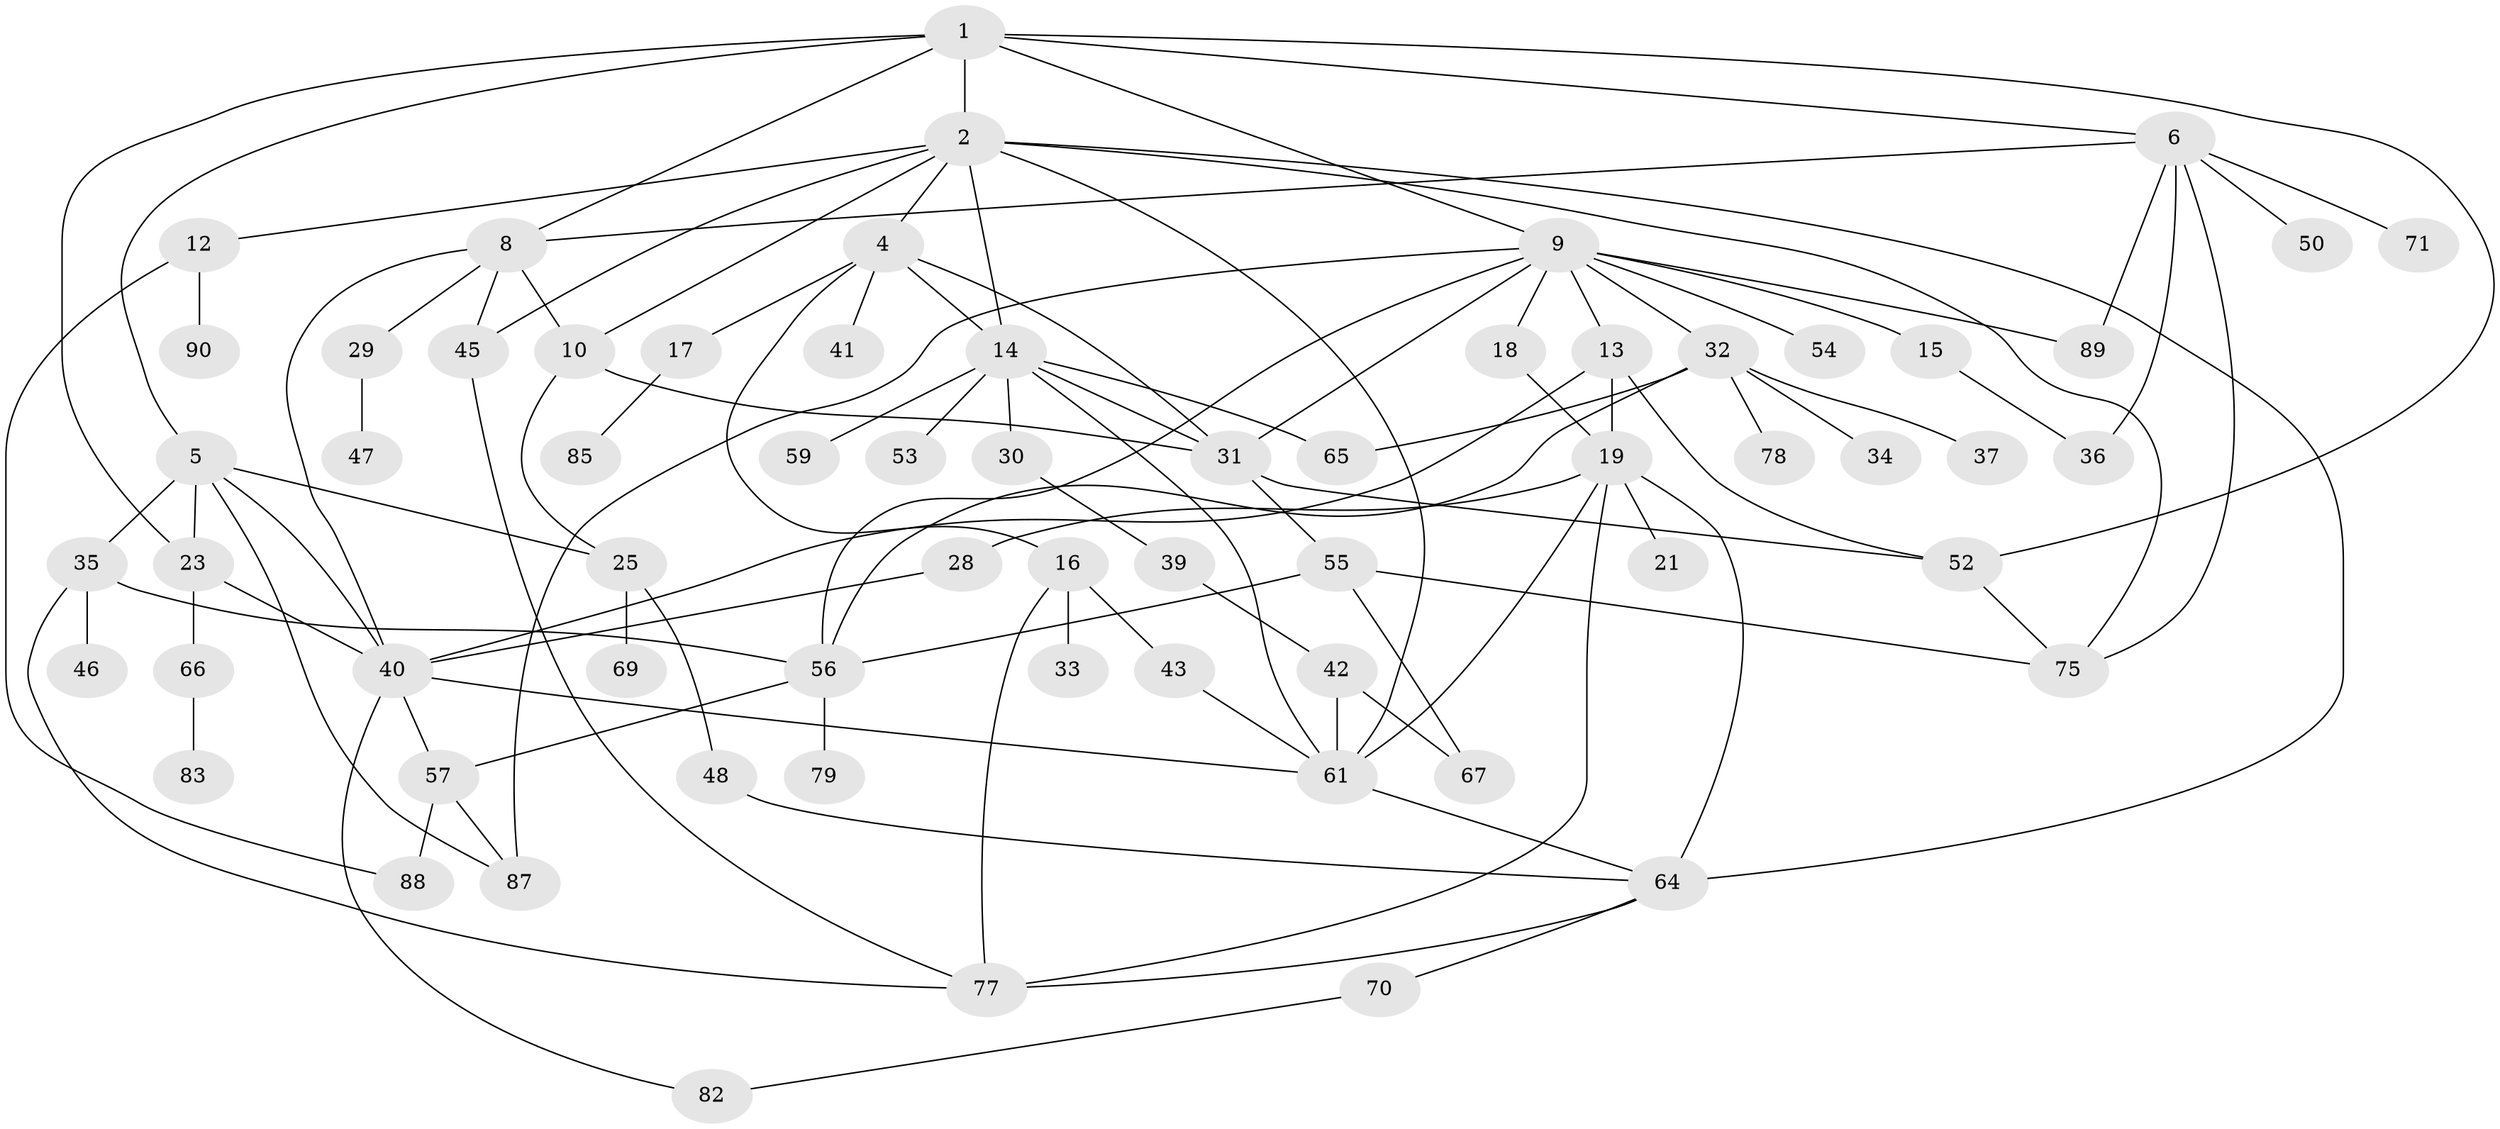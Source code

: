 // Generated by graph-tools (version 1.1) at 2025/51/02/27/25 19:51:40]
// undirected, 65 vertices, 107 edges
graph export_dot {
graph [start="1"]
  node [color=gray90,style=filled];
  1 [super="+3"];
  2 [super="+27"];
  4 [super="+7"];
  5 [super="+38"];
  6 [super="+20"];
  8 [super="+68"];
  9 [super="+11"];
  10 [super="+74"];
  12;
  13 [super="+44"];
  14 [super="+26"];
  15;
  16 [super="+22"];
  17 [super="+58"];
  18;
  19 [super="+24"];
  21;
  23 [super="+62"];
  25 [super="+49"];
  28;
  29;
  30 [super="+51"];
  31 [super="+60"];
  32 [super="+73"];
  33;
  34;
  35;
  36;
  37;
  39;
  40 [super="+63"];
  41;
  42;
  43;
  45;
  46;
  47;
  48;
  50;
  52 [super="+80"];
  53;
  54;
  55 [super="+84"];
  56 [super="+76"];
  57 [super="+81"];
  59;
  61 [super="+86"];
  64 [super="+72"];
  65;
  66;
  67;
  69;
  70;
  71;
  75 [super="+93"];
  77 [super="+91"];
  78;
  79;
  82;
  83;
  85;
  87;
  88 [super="+92"];
  89;
  90;
  1 -- 2;
  1 -- 5;
  1 -- 23;
  1 -- 52;
  1 -- 6;
  1 -- 8;
  1 -- 9;
  2 -- 4;
  2 -- 12;
  2 -- 45;
  2 -- 75;
  2 -- 61;
  2 -- 64;
  2 -- 10;
  2 -- 14;
  4 -- 14;
  4 -- 16;
  4 -- 41;
  4 -- 17;
  4 -- 31;
  5 -- 25;
  5 -- 35;
  5 -- 87;
  5 -- 40;
  5 -- 23;
  6 -- 8;
  6 -- 89;
  6 -- 75;
  6 -- 50;
  6 -- 36;
  6 -- 71;
  8 -- 10;
  8 -- 29;
  8 -- 45;
  8 -- 40;
  9 -- 56;
  9 -- 32;
  9 -- 13;
  9 -- 15;
  9 -- 18;
  9 -- 54;
  9 -- 87;
  9 -- 89;
  9 -- 31;
  10 -- 25;
  10 -- 31;
  12 -- 90;
  12 -- 88;
  13 -- 19;
  13 -- 52;
  13 -- 40;
  14 -- 53;
  14 -- 59;
  14 -- 31;
  14 -- 65;
  14 -- 30;
  14 -- 61;
  15 -- 36;
  16 -- 43;
  16 -- 33;
  16 -- 77;
  17 -- 85;
  18 -- 19;
  19 -- 21;
  19 -- 61;
  19 -- 64;
  19 -- 28;
  19 -- 77;
  23 -- 66;
  23 -- 40;
  25 -- 48;
  25 -- 69;
  28 -- 40;
  29 -- 47;
  30 -- 39;
  31 -- 55;
  31 -- 52;
  32 -- 34;
  32 -- 37;
  32 -- 65;
  32 -- 56;
  32 -- 78;
  35 -- 46;
  35 -- 56;
  35 -- 77;
  39 -- 42;
  40 -- 57;
  40 -- 61;
  40 -- 82;
  42 -- 61;
  42 -- 67;
  43 -- 61;
  45 -- 77;
  48 -- 64;
  52 -- 75;
  55 -- 67;
  55 -- 56;
  55 -- 75;
  56 -- 79;
  56 -- 57;
  57 -- 88;
  57 -- 87;
  61 -- 64;
  64 -- 70;
  64 -- 77;
  66 -- 83;
  70 -- 82;
}
